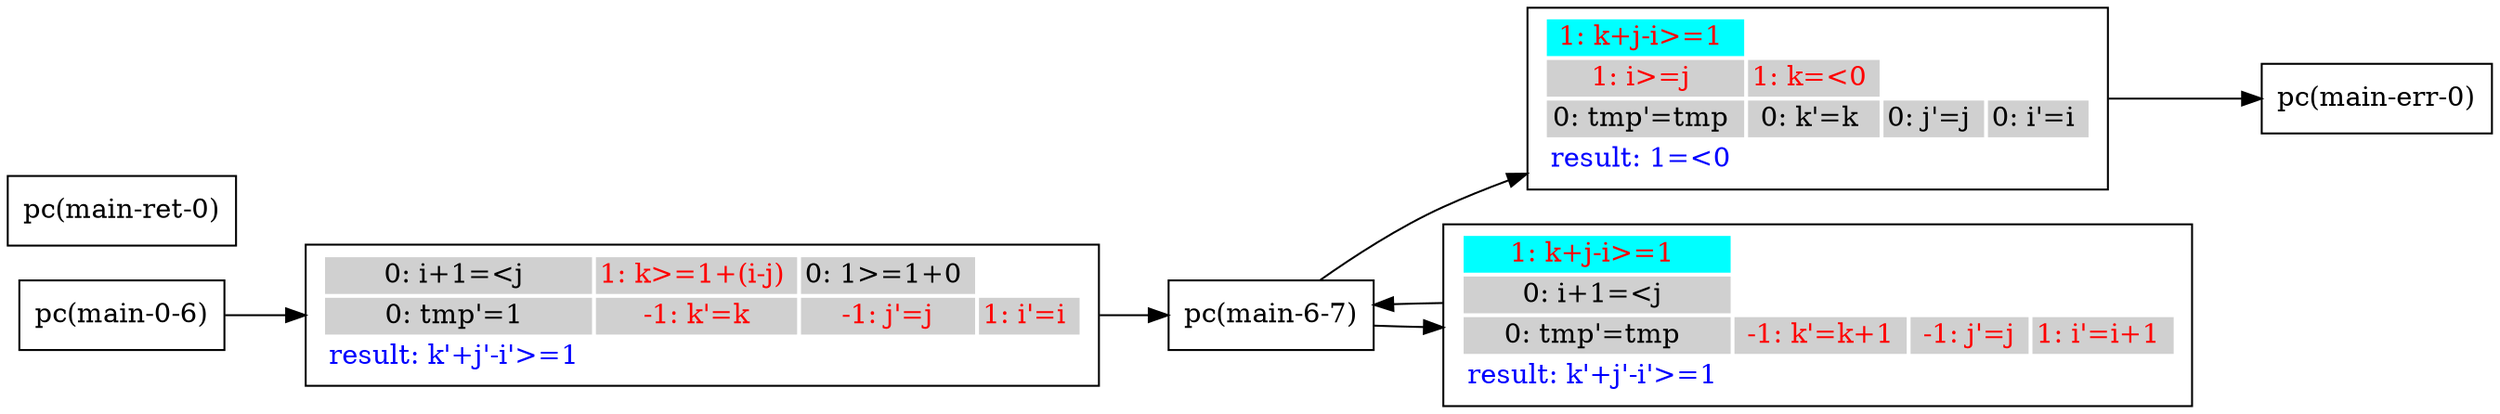 digraph G {
 rankdir=LR 
 node [shape=box]
N1 [label="pc(main-0-6)"];
N3 [label="pc(main-6-7)"];
N5 [label="pc(main-err-0)"];
N7 [label="pc(main-ret-0)"];
N3 -> A1A0 ;
A1A0 -> N5 ;
A1A0 [ label=<<TABLE border="0"><TR><TD bgcolor = "#00FFFF"><FONT COLOR="red">1: k+j-i&#062;=1 </FONT></TD></TR><TR><TD bgcolor = "#D0D0D0"><FONT COLOR="red">1: i&#062;=j </FONT></TD><TD bgcolor = "#D0D0D0"><FONT COLOR="red">1: k=&#060;0 </FONT></TD></TR><TR><TD bgcolor = "#D0D0D0"><FONT COLOR="black">0: tmp'=tmp </FONT></TD><TD bgcolor = "#D0D0D0"><FONT COLOR="black">0: k'=k </FONT></TD><TD bgcolor = "#D0D0D0"><FONT COLOR="black">0: j'=j </FONT></TD><TD bgcolor = "#D0D0D0"><FONT COLOR="black">0: i'=i </FONT></TD></TR><TR><TD bgcolor = "white"><FONT COLOR="blue">result: 1=&#060;0 </FONT></TD></TR></TABLE>>];
N3 -> A2A0 ;
A2A0 -> N3 ;
A2A0 [ label=<<TABLE border="0"><TR><TD bgcolor = "#00FFFF"><FONT COLOR="red">1: k+j-i&#062;=1 </FONT></TD></TR><TR><TD bgcolor = "#D0D0D0"><FONT COLOR="black">0: i+1=&#060;j </FONT></TD></TR><TR><TD bgcolor = "#D0D0D0"><FONT COLOR="black">0: tmp'=tmp </FONT></TD><TD bgcolor = "#D0D0D0"><FONT COLOR="red"> -1: k'=k+1 </FONT></TD><TD bgcolor = "#D0D0D0"><FONT COLOR="red"> -1: j'=j </FONT></TD><TD bgcolor = "#D0D0D0"><FONT COLOR="red">1: i'=i+1 </FONT></TD></TR><TR><TD bgcolor = "white"><FONT COLOR="blue">result: k'+j'-i'&#062;=1 </FONT></TD></TR></TABLE>>];
N1 -> A3A0 ;
A3A0 -> N3 ;
A3A0 [ label=<<TABLE border="0"><TR><TD bgcolor = "#D0D0D0"><FONT COLOR="black">0: i+1=&#060;j </FONT></TD><TD bgcolor = "#D0D0D0"><FONT COLOR="red">1: k&#062;=1+(i-j) </FONT></TD><TD bgcolor = "#D0D0D0"><FONT COLOR="black">0: 1&#062;=1+0 </FONT></TD></TR><TR><TD bgcolor = "#D0D0D0"><FONT COLOR="black">0: tmp'=1 </FONT></TD><TD bgcolor = "#D0D0D0"><FONT COLOR="red"> -1: k'=k </FONT></TD><TD bgcolor = "#D0D0D0"><FONT COLOR="red"> -1: j'=j </FONT></TD><TD bgcolor = "#D0D0D0"><FONT COLOR="red">1: i'=i </FONT></TD></TR><TR><TD bgcolor = "white"><FONT COLOR="blue">result: k'+j'-i'&#062;=1 </FONT></TD></TR></TABLE>>];
}
